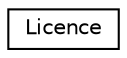 digraph "Graphical Class Hierarchy"
{
 // LATEX_PDF_SIZE
  edge [fontname="Helvetica",fontsize="10",labelfontname="Helvetica",labelfontsize="10"];
  node [fontname="Helvetica",fontsize="10",shape=record];
  rankdir="LR";
  Node0 [label="Licence",height=0.2,width=0.4,color="black", fillcolor="white", style="filled",URL="$structLicence.html",tooltip=" "];
}
